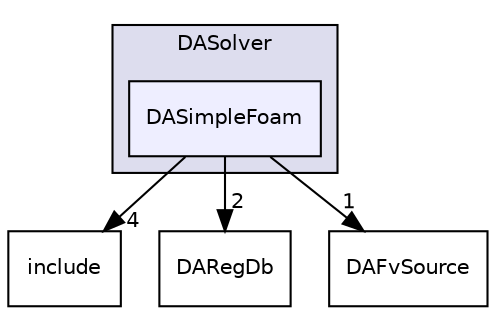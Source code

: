 digraph "dafoam/src/adjoint/DASolver/DASimpleFoam" {
  bgcolor=transparent;
  compound=true
  node [ fontsize="10", fontname="Helvetica"];
  edge [ labelfontsize="10", labelfontname="Helvetica"];
  subgraph clusterdir_82b8d670e5d73625e2f96195d8dae3dd {
    graph [ bgcolor="#ddddee", pencolor="black", label="DASolver" fontname="Helvetica", fontsize="10", URL="dir_82b8d670e5d73625e2f96195d8dae3dd.html"]
  dir_ce5a3e7f740195e281a6621bc4e52d07 [shape=box, label="DASimpleFoam", style="filled", fillcolor="#eeeeff", pencolor="black", URL="dir_ce5a3e7f740195e281a6621bc4e52d07.html"];
  }
  dir_7df341fe0193531049da9f2466a34806 [shape=box label="include" URL="dir_7df341fe0193531049da9f2466a34806.html"];
  dir_7f5514a39c79bf07c6260b1d89aae56a [shape=box label="DARegDb" URL="dir_7f5514a39c79bf07c6260b1d89aae56a.html"];
  dir_37d4c00e14491e2cf0156f920735ce15 [shape=box label="DAFvSource" URL="dir_37d4c00e14491e2cf0156f920735ce15.html"];
  dir_ce5a3e7f740195e281a6621bc4e52d07->dir_7df341fe0193531049da9f2466a34806 [headlabel="4", labeldistance=1.5 headhref="dir_000023_000026.html"];
  dir_ce5a3e7f740195e281a6621bc4e52d07->dir_7f5514a39c79bf07c6260b1d89aae56a [headlabel="2", labeldistance=1.5 headhref="dir_000023_000018.html"];
  dir_ce5a3e7f740195e281a6621bc4e52d07->dir_37d4c00e14491e2cf0156f920735ce15 [headlabel="1", labeldistance=1.5 headhref="dir_000023_000008.html"];
}
